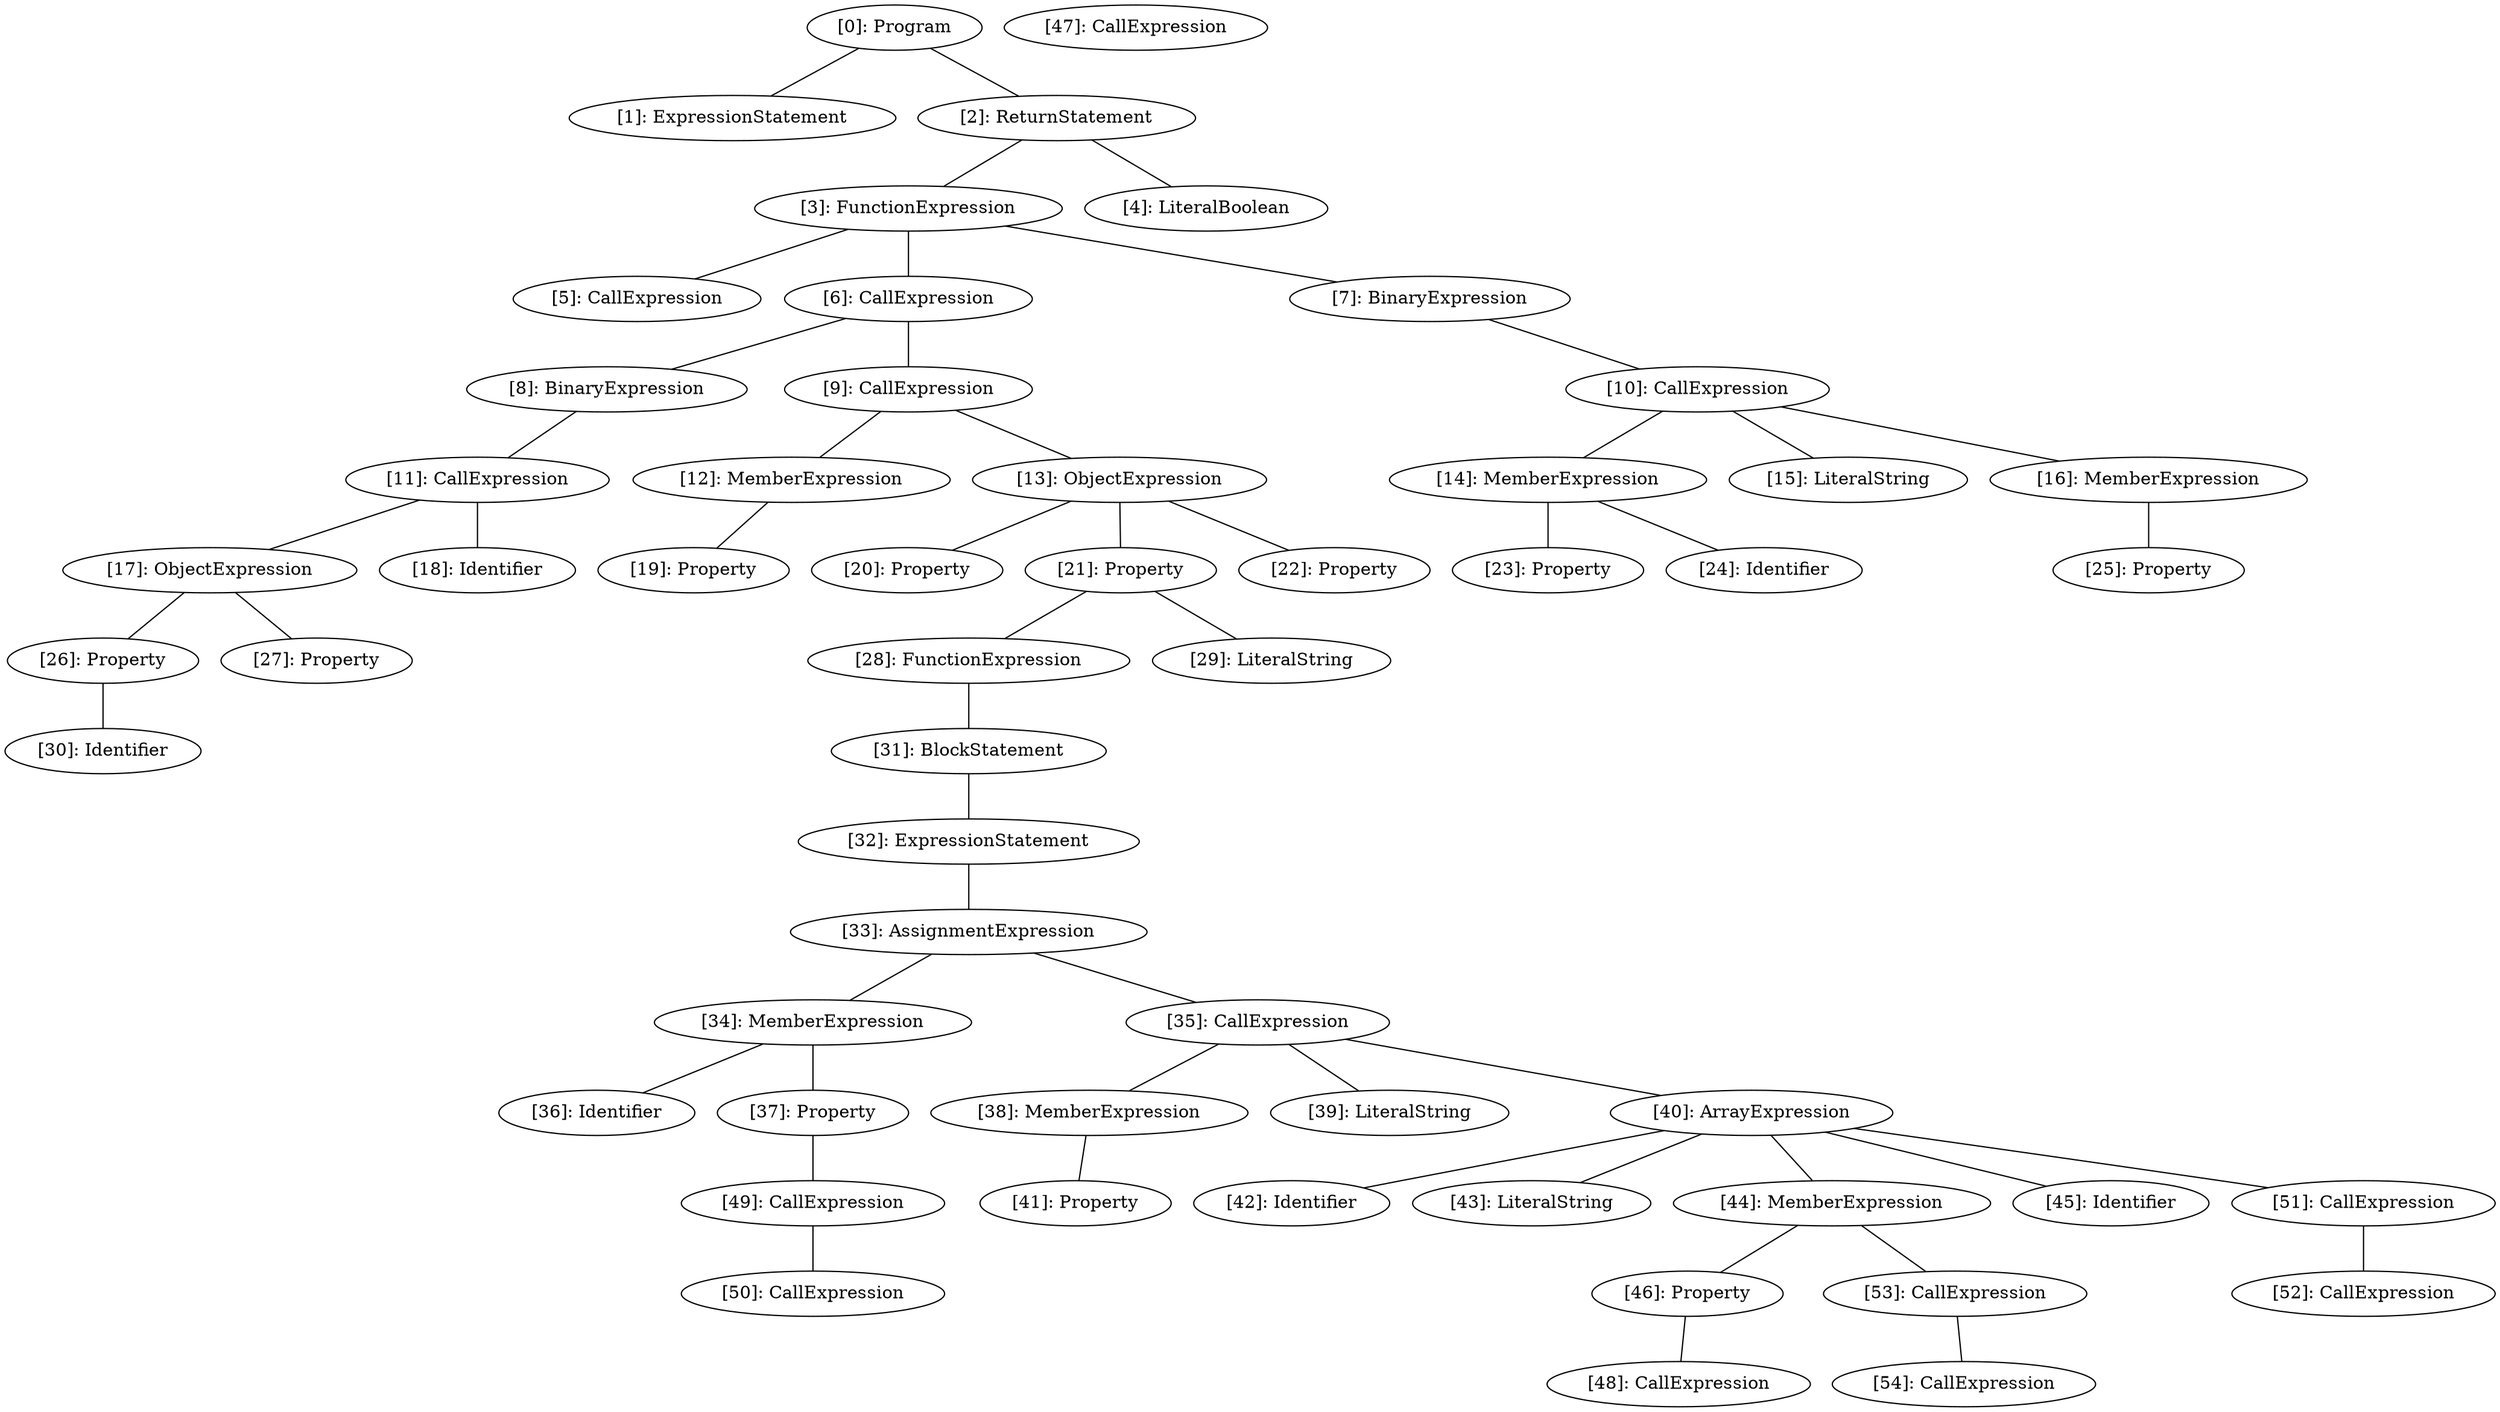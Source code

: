 // Result
graph {
	0 [label="[0]: Program"]
	1 [label="[1]: ExpressionStatement"]
	2 [label="[2]: ReturnStatement"]
	3 [label="[3]: FunctionExpression"]
	4 [label="[4]: LiteralBoolean"]
	5 [label="[5]: CallExpression"]
	6 [label="[6]: CallExpression"]
	7 [label="[7]: BinaryExpression"]
	8 [label="[8]: BinaryExpression"]
	9 [label="[9]: CallExpression"]
	10 [label="[10]: CallExpression"]
	11 [label="[11]: CallExpression"]
	12 [label="[12]: MemberExpression"]
	13 [label="[13]: ObjectExpression"]
	14 [label="[14]: MemberExpression"]
	15 [label="[15]: LiteralString"]
	16 [label="[16]: MemberExpression"]
	17 [label="[17]: ObjectExpression"]
	18 [label="[18]: Identifier"]
	19 [label="[19]: Property"]
	20 [label="[20]: Property"]
	21 [label="[21]: Property"]
	22 [label="[22]: Property"]
	23 [label="[23]: Property"]
	24 [label="[24]: Identifier"]
	25 [label="[25]: Property"]
	26 [label="[26]: Property"]
	27 [label="[27]: Property"]
	28 [label="[28]: FunctionExpression"]
	29 [label="[29]: LiteralString"]
	30 [label="[30]: Identifier"]
	31 [label="[31]: BlockStatement"]
	32 [label="[32]: ExpressionStatement"]
	33 [label="[33]: AssignmentExpression"]
	34 [label="[34]: MemberExpression"]
	35 [label="[35]: CallExpression"]
	36 [label="[36]: Identifier"]
	37 [label="[37]: Property"]
	38 [label="[38]: MemberExpression"]
	39 [label="[39]: LiteralString"]
	40 [label="[40]: ArrayExpression"]
	41 [label="[41]: Property"]
	42 [label="[42]: Identifier"]
	43 [label="[43]: LiteralString"]
	44 [label="[44]: MemberExpression"]
	45 [label="[45]: Identifier"]
	46 [label="[46]: Property"]
	47 [label="[47]: CallExpression"]
	48 [label="[48]: CallExpression"]
	49 [label="[49]: CallExpression"]
	50 [label="[50]: CallExpression"]
	51 [label="[51]: CallExpression"]
	52 [label="[52]: CallExpression"]
	53 [label="[53]: CallExpression"]
	54 [label="[54]: CallExpression"]
	0 -- 1
	0 -- 2
	2 -- 3
	2 -- 4
	3 -- 5
	3 -- 6
	3 -- 7
	6 -- 8
	6 -- 9
	7 -- 10
	8 -- 11
	9 -- 12
	9 -- 13
	10 -- 14
	10 -- 15
	10 -- 16
	11 -- 17
	11 -- 18
	12 -- 19
	13 -- 20
	13 -- 21
	13 -- 22
	14 -- 23
	14 -- 24
	16 -- 25
	17 -- 26
	17 -- 27
	21 -- 28
	21 -- 29
	26 -- 30
	28 -- 31
	31 -- 32
	32 -- 33
	33 -- 34
	33 -- 35
	34 -- 36
	34 -- 37
	35 -- 38
	35 -- 39
	35 -- 40
	37 -- 49
	38 -- 41
	40 -- 42
	40 -- 43
	40 -- 44
	40 -- 45
	40 -- 51
	44 -- 46
	44 -- 53
	46 -- 48
	49 -- 50
	51 -- 52
	53 -- 54
}

